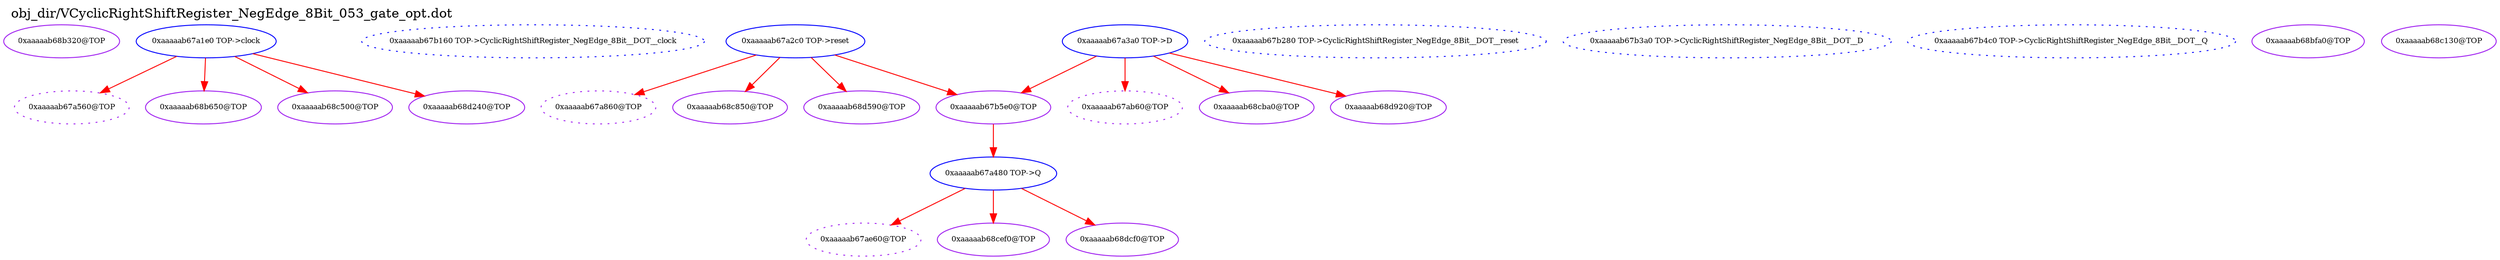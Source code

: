 digraph v3graph {
	graph	[label="obj_dir/VCyclicRightShiftRegister_NegEdge_8Bit_053_gate_opt.dot",
		 labelloc=t, labeljust=l,
		 //size="7.5,10",
		 rankdir=TB];
	n0	[fontsize=8 label="0xaaaaab68b320@TOP", color=purple];
	n1	[fontsize=8 label="0xaaaaab67a560@TOP", color=purple, style=dotted];
	n2	[fontsize=8 label="0xaaaaab67a1e0 TOP->clock", color=blue];
	n3	[fontsize=8 label="0xaaaaab67b160 TOP->CyclicRightShiftRegister_NegEdge_8Bit__DOT__clock", color=blue, style=dotted];
	n4	[fontsize=8 label="0xaaaaab67a860@TOP", color=purple, style=dotted];
	n5	[fontsize=8 label="0xaaaaab67a2c0 TOP->reset", color=blue];
	n6	[fontsize=8 label="0xaaaaab67b280 TOP->CyclicRightShiftRegister_NegEdge_8Bit__DOT__reset", color=blue, style=dotted];
	n7	[fontsize=8 label="0xaaaaab67ab60@TOP", color=purple, style=dotted];
	n8	[fontsize=8 label="0xaaaaab67a3a0 TOP->D", color=blue];
	n9	[fontsize=8 label="0xaaaaab67b3a0 TOP->CyclicRightShiftRegister_NegEdge_8Bit__DOT__D", color=blue, style=dotted];
	n10	[fontsize=8 label="0xaaaaab67ae60@TOP", color=purple, style=dotted];
	n11	[fontsize=8 label="0xaaaaab67a480 TOP->Q", color=blue];
	n12	[fontsize=8 label="0xaaaaab67b4c0 TOP->CyclicRightShiftRegister_NegEdge_8Bit__DOT__Q", color=blue, style=dotted];
	n13	[fontsize=8 label="0xaaaaab68b650@TOP", color=purple];
	n14	[fontsize=8 label="0xaaaaab67b5e0@TOP", color=purple];
	n15	[fontsize=8 label="0xaaaaab68bfa0@TOP", color=purple];
	n16	[fontsize=8 label="0xaaaaab68c130@TOP", color=purple];
	n17	[fontsize=8 label="0xaaaaab68c500@TOP", color=purple];
	n18	[fontsize=8 label="0xaaaaab68c850@TOP", color=purple];
	n19	[fontsize=8 label="0xaaaaab68cba0@TOP", color=purple];
	n20	[fontsize=8 label="0xaaaaab68cef0@TOP", color=purple];
	n21	[fontsize=8 label="0xaaaaab68d240@TOP", color=purple];
	n22	[fontsize=8 label="0xaaaaab68d590@TOP", color=purple];
	n23	[fontsize=8 label="0xaaaaab68d920@TOP", color=purple];
	n24	[fontsize=8 label="0xaaaaab68dcf0@TOP", color=purple];
	n2 -> n1 [fontsize=8 label="" weight=1 color=red];
	n2 -> n13 [fontsize=8 label="" weight=1 color=red];
	n2 -> n17 [fontsize=8 label="" weight=1 color=red];
	n2 -> n21 [fontsize=8 label="" weight=1 color=red];
	n5 -> n4 [fontsize=8 label="" weight=1 color=red];
	n5 -> n14 [fontsize=8 label="" weight=1 color=red];
	n5 -> n18 [fontsize=8 label="" weight=1 color=red];
	n5 -> n22 [fontsize=8 label="" weight=1 color=red];
	n8 -> n7 [fontsize=8 label="" weight=1 color=red];
	n8 -> n14 [fontsize=8 label="" weight=2 color=red];
	n8 -> n19 [fontsize=8 label="" weight=1 color=red];
	n8 -> n23 [fontsize=8 label="" weight=1 color=red];
	n11 -> n10 [fontsize=8 label="" weight=1 color=red];
	n11 -> n20 [fontsize=8 label="" weight=1 color=red];
	n11 -> n24 [fontsize=8 label="" weight=1 color=red];
	n14 -> n11 [fontsize=8 label="" weight=1 color=red];
}
